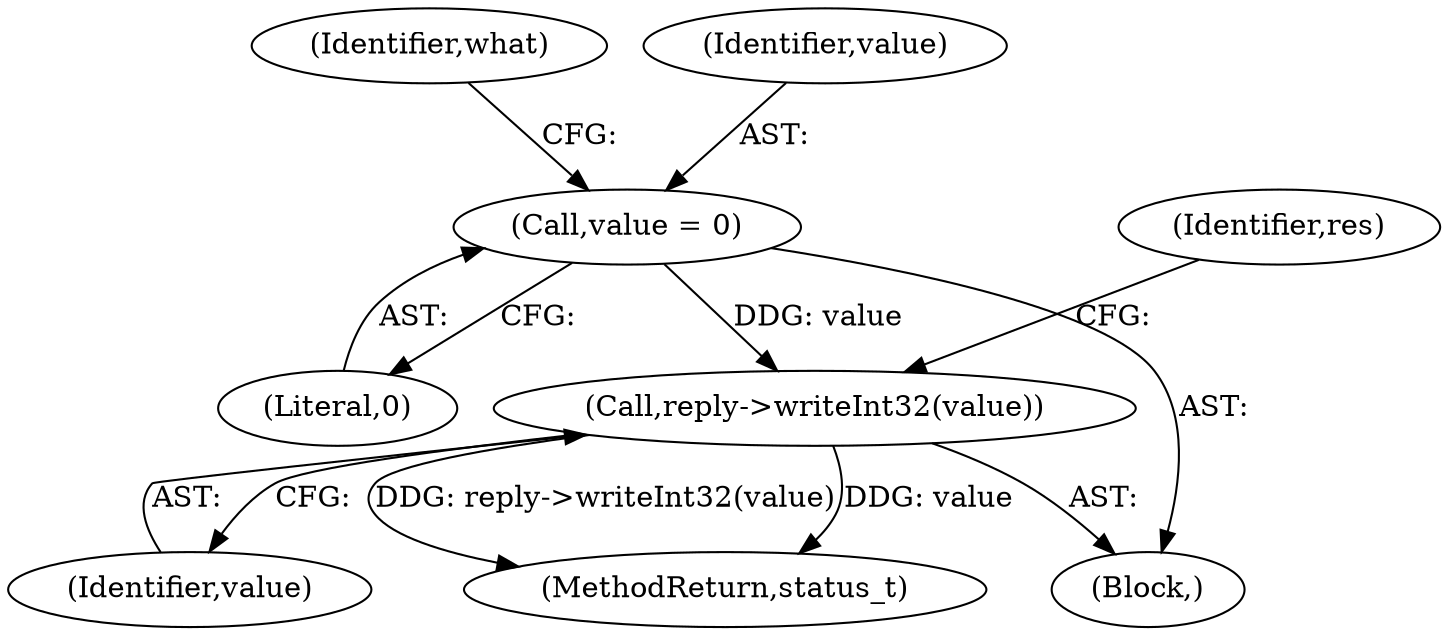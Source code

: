 digraph "0_Android_d06421fd37fbb7fd07002e6738fac3a223cb1a62@API" {
"1000307" [label="(Call,reply->writeInt32(value))"];
"1000293" [label="(Call,value = 0)"];
"1000287" [label="(Block,)"];
"1000308" [label="(Identifier,value)"];
"1000310" [label="(Identifier,res)"];
"1000307" [label="(Call,reply->writeInt32(value))"];
"1000293" [label="(Call,value = 0)"];
"1000295" [label="(Literal,0)"];
"1000298" [label="(Identifier,what)"];
"1000294" [label="(Identifier,value)"];
"1000378" [label="(MethodReturn,status_t)"];
"1000307" -> "1000287"  [label="AST: "];
"1000307" -> "1000308"  [label="CFG: "];
"1000308" -> "1000307"  [label="AST: "];
"1000310" -> "1000307"  [label="CFG: "];
"1000307" -> "1000378"  [label="DDG: reply->writeInt32(value)"];
"1000307" -> "1000378"  [label="DDG: value"];
"1000293" -> "1000307"  [label="DDG: value"];
"1000293" -> "1000287"  [label="AST: "];
"1000293" -> "1000295"  [label="CFG: "];
"1000294" -> "1000293"  [label="AST: "];
"1000295" -> "1000293"  [label="AST: "];
"1000298" -> "1000293"  [label="CFG: "];
}

